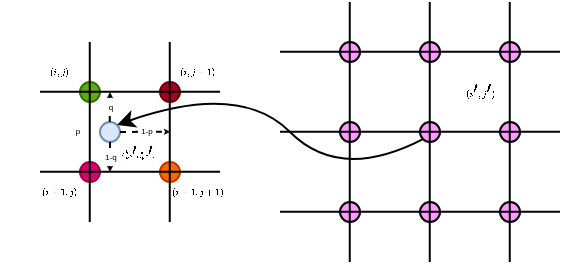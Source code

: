 <mxfile version="20.0.1" type="github">
  <diagram id="v-Ln2yKNqHn4LmFGpvc1" name="Page-1">
    <mxGraphModel dx="328" dy="206" grid="1" gridSize="10" guides="1" tooltips="1" connect="1" arrows="1" fold="1" page="1" pageScale="1" pageWidth="827" pageHeight="1169" math="1" shadow="0">
      <root>
        <mxCell id="0" />
        <mxCell id="1" parent="0" />
        <mxCell id="QKjjUFYbsFrTldGZu0zj-16" value="" style="ellipse;whiteSpace=wrap;html=1;aspect=fixed;fillColor=#60a917;fontColor=#ffffff;strokeColor=#2D7600;" vertex="1" parent="1">
          <mxGeometry x="360" y="460" width="10" height="10" as="geometry" />
        </mxCell>
        <mxCell id="QKjjUFYbsFrTldGZu0zj-17" value="" style="ellipse;whiteSpace=wrap;html=1;aspect=fixed;fillColor=#a20025;fontColor=#ffffff;strokeColor=#6F0000;" vertex="1" parent="1">
          <mxGeometry x="400" y="460" width="10" height="10" as="geometry" />
        </mxCell>
        <mxCell id="QKjjUFYbsFrTldGZu0zj-18" value="" style="ellipse;whiteSpace=wrap;html=1;aspect=fixed;fillColor=#fa6800;fontColor=#000000;strokeColor=#C73500;" vertex="1" parent="1">
          <mxGeometry x="400" y="500" width="10" height="10" as="geometry" />
        </mxCell>
        <mxCell id="QKjjUFYbsFrTldGZu0zj-19" value="" style="ellipse;whiteSpace=wrap;html=1;aspect=fixed;fillColor=#d80073;strokeColor=#A50040;fontColor=#ffffff;" vertex="1" parent="1">
          <mxGeometry x="360" y="500" width="10" height="10" as="geometry" />
        </mxCell>
        <mxCell id="QKjjUFYbsFrTldGZu0zj-20" value="" style="ellipse;whiteSpace=wrap;html=1;aspect=fixed;fillColor=#dae8fc;strokeColor=#6c8ebf;" vertex="1" parent="1">
          <mxGeometry x="370" y="480" width="10" height="10" as="geometry" />
        </mxCell>
        <mxCell id="QKjjUFYbsFrTldGZu0zj-21" value="" style="endArrow=none;html=1;rounded=0;" edge="1" parent="1">
          <mxGeometry width="50" height="50" relative="1" as="geometry">
            <mxPoint x="340" y="464.88" as="sourcePoint" />
            <mxPoint x="430" y="464.88" as="targetPoint" />
            <Array as="points">
              <mxPoint x="390" y="464.88" />
            </Array>
          </mxGeometry>
        </mxCell>
        <mxCell id="QKjjUFYbsFrTldGZu0zj-22" value="" style="endArrow=none;html=1;rounded=0;" edge="1" parent="1">
          <mxGeometry width="50" height="50" relative="1" as="geometry">
            <mxPoint x="340" y="504.88" as="sourcePoint" />
            <mxPoint x="430" y="504.88" as="targetPoint" />
            <Array as="points">
              <mxPoint x="390" y="504.88" />
            </Array>
          </mxGeometry>
        </mxCell>
        <mxCell id="QKjjUFYbsFrTldGZu0zj-24" value="" style="endArrow=none;html=1;rounded=0;" edge="1" parent="1">
          <mxGeometry width="50" height="50" relative="1" as="geometry">
            <mxPoint x="364.88" y="530" as="sourcePoint" />
            <mxPoint x="364.88" y="440" as="targetPoint" />
          </mxGeometry>
        </mxCell>
        <mxCell id="QKjjUFYbsFrTldGZu0zj-25" value="" style="endArrow=none;html=1;rounded=0;" edge="1" parent="1">
          <mxGeometry width="50" height="50" relative="1" as="geometry">
            <mxPoint x="404.88" y="530" as="sourcePoint" />
            <mxPoint x="404.88" y="440" as="targetPoint" />
            <Array as="points">
              <mxPoint x="404.88" y="480" />
            </Array>
          </mxGeometry>
        </mxCell>
        <mxCell id="QKjjUFYbsFrTldGZu0zj-28" value="$$(\frac{h}{H} i&#39;, \frac{w}{W} j&#39;)$$" style="text;html=1;strokeColor=none;fillColor=none;align=center;verticalAlign=middle;whiteSpace=wrap;rounded=0;fontSize=2;" vertex="1" parent="1">
          <mxGeometry x="364" y="485" width="50" height="20" as="geometry" />
        </mxCell>
        <mxCell id="QKjjUFYbsFrTldGZu0zj-31" value="" style="ellipse;whiteSpace=wrap;html=1;aspect=fixed;fillColor=#FF99FF;" vertex="1" parent="1">
          <mxGeometry x="490" y="440" width="10" height="10" as="geometry" />
        </mxCell>
        <mxCell id="QKjjUFYbsFrTldGZu0zj-32" value="" style="ellipse;whiteSpace=wrap;html=1;aspect=fixed;fillColor=#FF99FF;" vertex="1" parent="1">
          <mxGeometry x="490" y="480" width="10" height="10" as="geometry" />
        </mxCell>
        <mxCell id="QKjjUFYbsFrTldGZu0zj-33" value="" style="ellipse;whiteSpace=wrap;html=1;aspect=fixed;fillColor=#FF99FF;" vertex="1" parent="1">
          <mxGeometry x="490" y="520" width="10" height="10" as="geometry" />
        </mxCell>
        <mxCell id="QKjjUFYbsFrTldGZu0zj-34" value="" style="ellipse;whiteSpace=wrap;html=1;aspect=fixed;fillColor=#FF99FF;" vertex="1" parent="1">
          <mxGeometry x="530" y="520" width="10" height="10" as="geometry" />
        </mxCell>
        <mxCell id="QKjjUFYbsFrTldGZu0zj-35" value="" style="ellipse;whiteSpace=wrap;html=1;aspect=fixed;fillColor=#FF99FF;" vertex="1" parent="1">
          <mxGeometry x="570" y="520" width="10" height="10" as="geometry" />
        </mxCell>
        <mxCell id="QKjjUFYbsFrTldGZu0zj-36" value="" style="ellipse;whiteSpace=wrap;html=1;aspect=fixed;fillColor=#FF99FF;" vertex="1" parent="1">
          <mxGeometry x="530" y="480" width="10" height="10" as="geometry" />
        </mxCell>
        <mxCell id="QKjjUFYbsFrTldGZu0zj-37" value="" style="ellipse;whiteSpace=wrap;html=1;aspect=fixed;fillColor=#FF99FF;" vertex="1" parent="1">
          <mxGeometry x="570" y="480" width="10" height="10" as="geometry" />
        </mxCell>
        <mxCell id="QKjjUFYbsFrTldGZu0zj-38" value="" style="ellipse;whiteSpace=wrap;html=1;aspect=fixed;fillColor=#FF99FF;" vertex="1" parent="1">
          <mxGeometry x="570" y="440" width="10" height="10" as="geometry" />
        </mxCell>
        <mxCell id="QKjjUFYbsFrTldGZu0zj-39" value="" style="ellipse;whiteSpace=wrap;html=1;aspect=fixed;fillColor=#FF99FF;" vertex="1" parent="1">
          <mxGeometry x="530" y="440" width="10" height="10" as="geometry" />
        </mxCell>
        <mxCell id="QKjjUFYbsFrTldGZu0zj-40" value="" style="endArrow=none;html=1;rounded=0;fontSize=4;" edge="1" parent="1">
          <mxGeometry width="50" height="50" relative="1" as="geometry">
            <mxPoint x="460" y="524.88" as="sourcePoint" />
            <mxPoint x="600" y="524.88" as="targetPoint" />
          </mxGeometry>
        </mxCell>
        <mxCell id="QKjjUFYbsFrTldGZu0zj-41" value="" style="endArrow=none;html=1;rounded=0;fontSize=4;" edge="1" parent="1">
          <mxGeometry width="50" height="50" relative="1" as="geometry">
            <mxPoint x="460" y="484.88" as="sourcePoint" />
            <mxPoint x="600" y="484.88" as="targetPoint" />
          </mxGeometry>
        </mxCell>
        <mxCell id="QKjjUFYbsFrTldGZu0zj-42" value="" style="endArrow=none;html=1;rounded=0;fontSize=4;" edge="1" parent="1">
          <mxGeometry width="50" height="50" relative="1" as="geometry">
            <mxPoint x="460" y="444.88" as="sourcePoint" />
            <mxPoint x="600" y="444.88" as="targetPoint" />
          </mxGeometry>
        </mxCell>
        <mxCell id="QKjjUFYbsFrTldGZu0zj-43" value="" style="endArrow=none;html=1;rounded=0;fontSize=4;" edge="1" parent="1">
          <mxGeometry width="50" height="50" relative="1" as="geometry">
            <mxPoint x="494.88" y="550" as="sourcePoint" />
            <mxPoint x="494.88" y="420" as="targetPoint" />
          </mxGeometry>
        </mxCell>
        <mxCell id="QKjjUFYbsFrTldGZu0zj-44" value="" style="endArrow=none;html=1;rounded=0;fontSize=4;" edge="1" parent="1">
          <mxGeometry width="50" height="50" relative="1" as="geometry">
            <mxPoint x="534.88" y="550" as="sourcePoint" />
            <mxPoint x="534.88" y="420" as="targetPoint" />
          </mxGeometry>
        </mxCell>
        <mxCell id="QKjjUFYbsFrTldGZu0zj-45" value="" style="endArrow=none;html=1;rounded=0;fontSize=4;" edge="1" parent="1">
          <mxGeometry width="50" height="50" relative="1" as="geometry">
            <mxPoint x="574.88" y="550" as="sourcePoint" />
            <mxPoint x="574.88" y="420" as="targetPoint" />
          </mxGeometry>
        </mxCell>
        <mxCell id="QKjjUFYbsFrTldGZu0zj-46" value="$$(i&#39;,j&#39;)$$" style="text;html=1;strokeColor=none;fillColor=none;align=center;verticalAlign=middle;whiteSpace=wrap;rounded=0;fontSize=4;" vertex="1" parent="1">
          <mxGeometry x="530" y="450" width="60" height="30" as="geometry" />
        </mxCell>
        <mxCell id="QKjjUFYbsFrTldGZu0zj-47" value="" style="curved=1;endArrow=classic;html=1;rounded=0;fontSize=4;entryX=1;entryY=0;entryDx=0;entryDy=0;exitX=0;exitY=1;exitDx=0;exitDy=0;" edge="1" parent="1" source="QKjjUFYbsFrTldGZu0zj-36" target="QKjjUFYbsFrTldGZu0zj-20">
          <mxGeometry width="50" height="50" relative="1" as="geometry">
            <mxPoint x="530" y="490" as="sourcePoint" />
            <mxPoint x="490" y="460" as="targetPoint" />
            <Array as="points">
              <mxPoint x="490" y="510" />
              <mxPoint x="440" y="460" />
            </Array>
          </mxGeometry>
        </mxCell>
        <mxCell id="QKjjUFYbsFrTldGZu0zj-56" value="" style="endArrow=classic;html=1;rounded=0;dashed=1;fontSize=4;startSize=2;endSize=0;strokeWidth=1;" edge="1" parent="1">
          <mxGeometry relative="1" as="geometry">
            <mxPoint x="375" y="490" as="sourcePoint" />
            <mxPoint x="375" y="505" as="targetPoint" />
          </mxGeometry>
        </mxCell>
        <mxCell id="QKjjUFYbsFrTldGZu0zj-57" value="1-q" style="edgeLabel;resizable=0;html=1;align=center;verticalAlign=middle;fontSize=4;fillColor=#FF99FF;" connectable="0" vertex="1" parent="QKjjUFYbsFrTldGZu0zj-56">
          <mxGeometry relative="1" as="geometry" />
        </mxCell>
        <mxCell id="QKjjUFYbsFrTldGZu0zj-58" value="" style="endArrow=classic;html=1;rounded=0;dashed=1;fontSize=4;startSize=2;endSize=0;strokeWidth=1;exitX=1;exitY=0.5;exitDx=0;exitDy=0;" edge="1" parent="1" source="QKjjUFYbsFrTldGZu0zj-20">
          <mxGeometry relative="1" as="geometry">
            <mxPoint x="387.47" y="484.93" as="sourcePoint" />
            <mxPoint x="405" y="484.88" as="targetPoint" />
            <Array as="points">
              <mxPoint x="395" y="484.88" />
            </Array>
          </mxGeometry>
        </mxCell>
        <mxCell id="QKjjUFYbsFrTldGZu0zj-59" value="1-p" style="edgeLabel;resizable=0;html=1;align=center;verticalAlign=middle;fontSize=4;fillColor=#FF99FF;" connectable="0" vertex="1" parent="QKjjUFYbsFrTldGZu0zj-58">
          <mxGeometry relative="1" as="geometry">
            <mxPoint as="offset" />
          </mxGeometry>
        </mxCell>
        <mxCell id="QKjjUFYbsFrTldGZu0zj-60" value="q" style="endArrow=classic;html=1;rounded=0;dashed=1;fontSize=4;startSize=2;endSize=0;strokeWidth=1;" edge="1" parent="1">
          <mxGeometry relative="1" as="geometry">
            <mxPoint x="374.88" y="480" as="sourcePoint" />
            <mxPoint x="375" y="465" as="targetPoint" />
          </mxGeometry>
        </mxCell>
        <mxCell id="QKjjUFYbsFrTldGZu0zj-61" value="q" style="edgeLabel;resizable=0;html=1;align=center;verticalAlign=middle;fontSize=4;fillColor=#FF99FF;" connectable="0" vertex="1" parent="QKjjUFYbsFrTldGZu0zj-60">
          <mxGeometry relative="1" as="geometry" />
        </mxCell>
        <mxCell id="QKjjUFYbsFrTldGZu0zj-66" value="$$(i,j)$$" style="text;html=1;strokeColor=none;fillColor=none;align=center;verticalAlign=middle;whiteSpace=wrap;rounded=0;fontSize=4;" vertex="1" parent="1">
          <mxGeometry x="320" y="440" width="60" height="30" as="geometry" />
        </mxCell>
        <mxCell id="QKjjUFYbsFrTldGZu0zj-67" value="$$(i,j+1)$$" style="text;html=1;strokeColor=none;fillColor=none;align=center;verticalAlign=middle;whiteSpace=wrap;rounded=0;fontSize=4;" vertex="1" parent="1">
          <mxGeometry x="389" y="440" width="60" height="30" as="geometry" />
        </mxCell>
        <mxCell id="QKjjUFYbsFrTldGZu0zj-68" value="$$(i+1,j)$$" style="text;html=1;strokeColor=none;fillColor=none;align=center;verticalAlign=middle;whiteSpace=wrap;rounded=0;fontSize=4;" vertex="1" parent="1">
          <mxGeometry x="320" y="500" width="60" height="30" as="geometry" />
        </mxCell>
        <mxCell id="QKjjUFYbsFrTldGZu0zj-69" value="$$(i+1,j+1)$$" style="text;html=1;strokeColor=none;fillColor=none;align=center;verticalAlign=middle;whiteSpace=wrap;rounded=0;fontSize=4;" vertex="1" parent="1">
          <mxGeometry x="389" y="500" width="60" height="30" as="geometry" />
        </mxCell>
        <mxCell id="QKjjUFYbsFrTldGZu0zj-73" value="p" style="text;html=1;strokeColor=none;fillColor=none;align=center;verticalAlign=middle;whiteSpace=wrap;rounded=0;fontSize=4;shadow=0;" vertex="1" parent="1">
          <mxGeometry x="329" y="470" width="60" height="30" as="geometry" />
        </mxCell>
      </root>
    </mxGraphModel>
  </diagram>
</mxfile>
